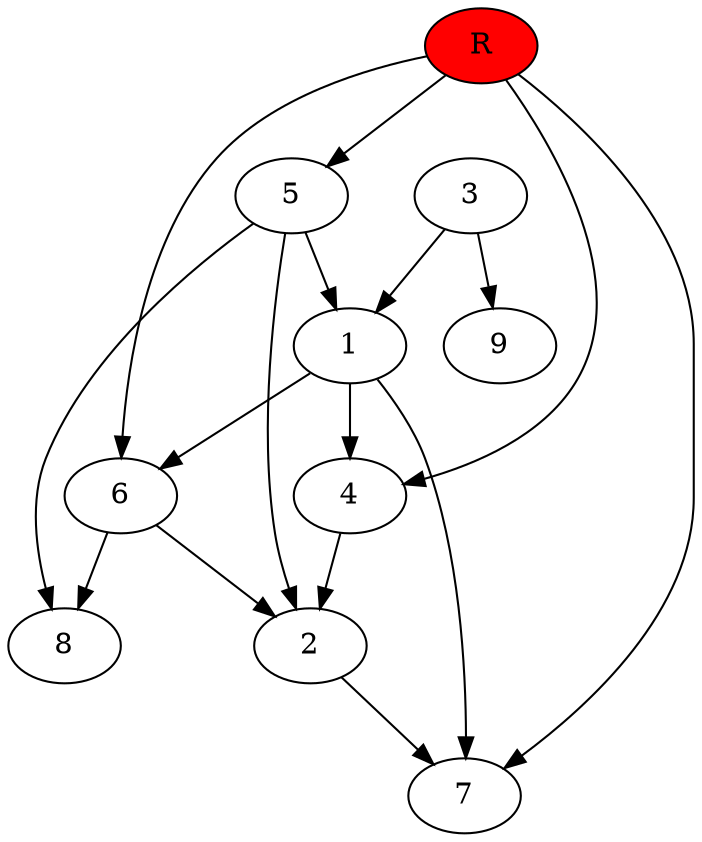 digraph prb16767 {
	1
	2
	3
	4
	5
	6
	7
	8
	R [fillcolor="#ff0000" style=filled]
	1 -> 4
	1 -> 6
	1 -> 7
	2 -> 7
	3 -> 1
	3 -> 9
	4 -> 2
	5 -> 1
	5 -> 2
	5 -> 8
	6 -> 2
	6 -> 8
	R -> 4
	R -> 5
	R -> 6
	R -> 7
}
